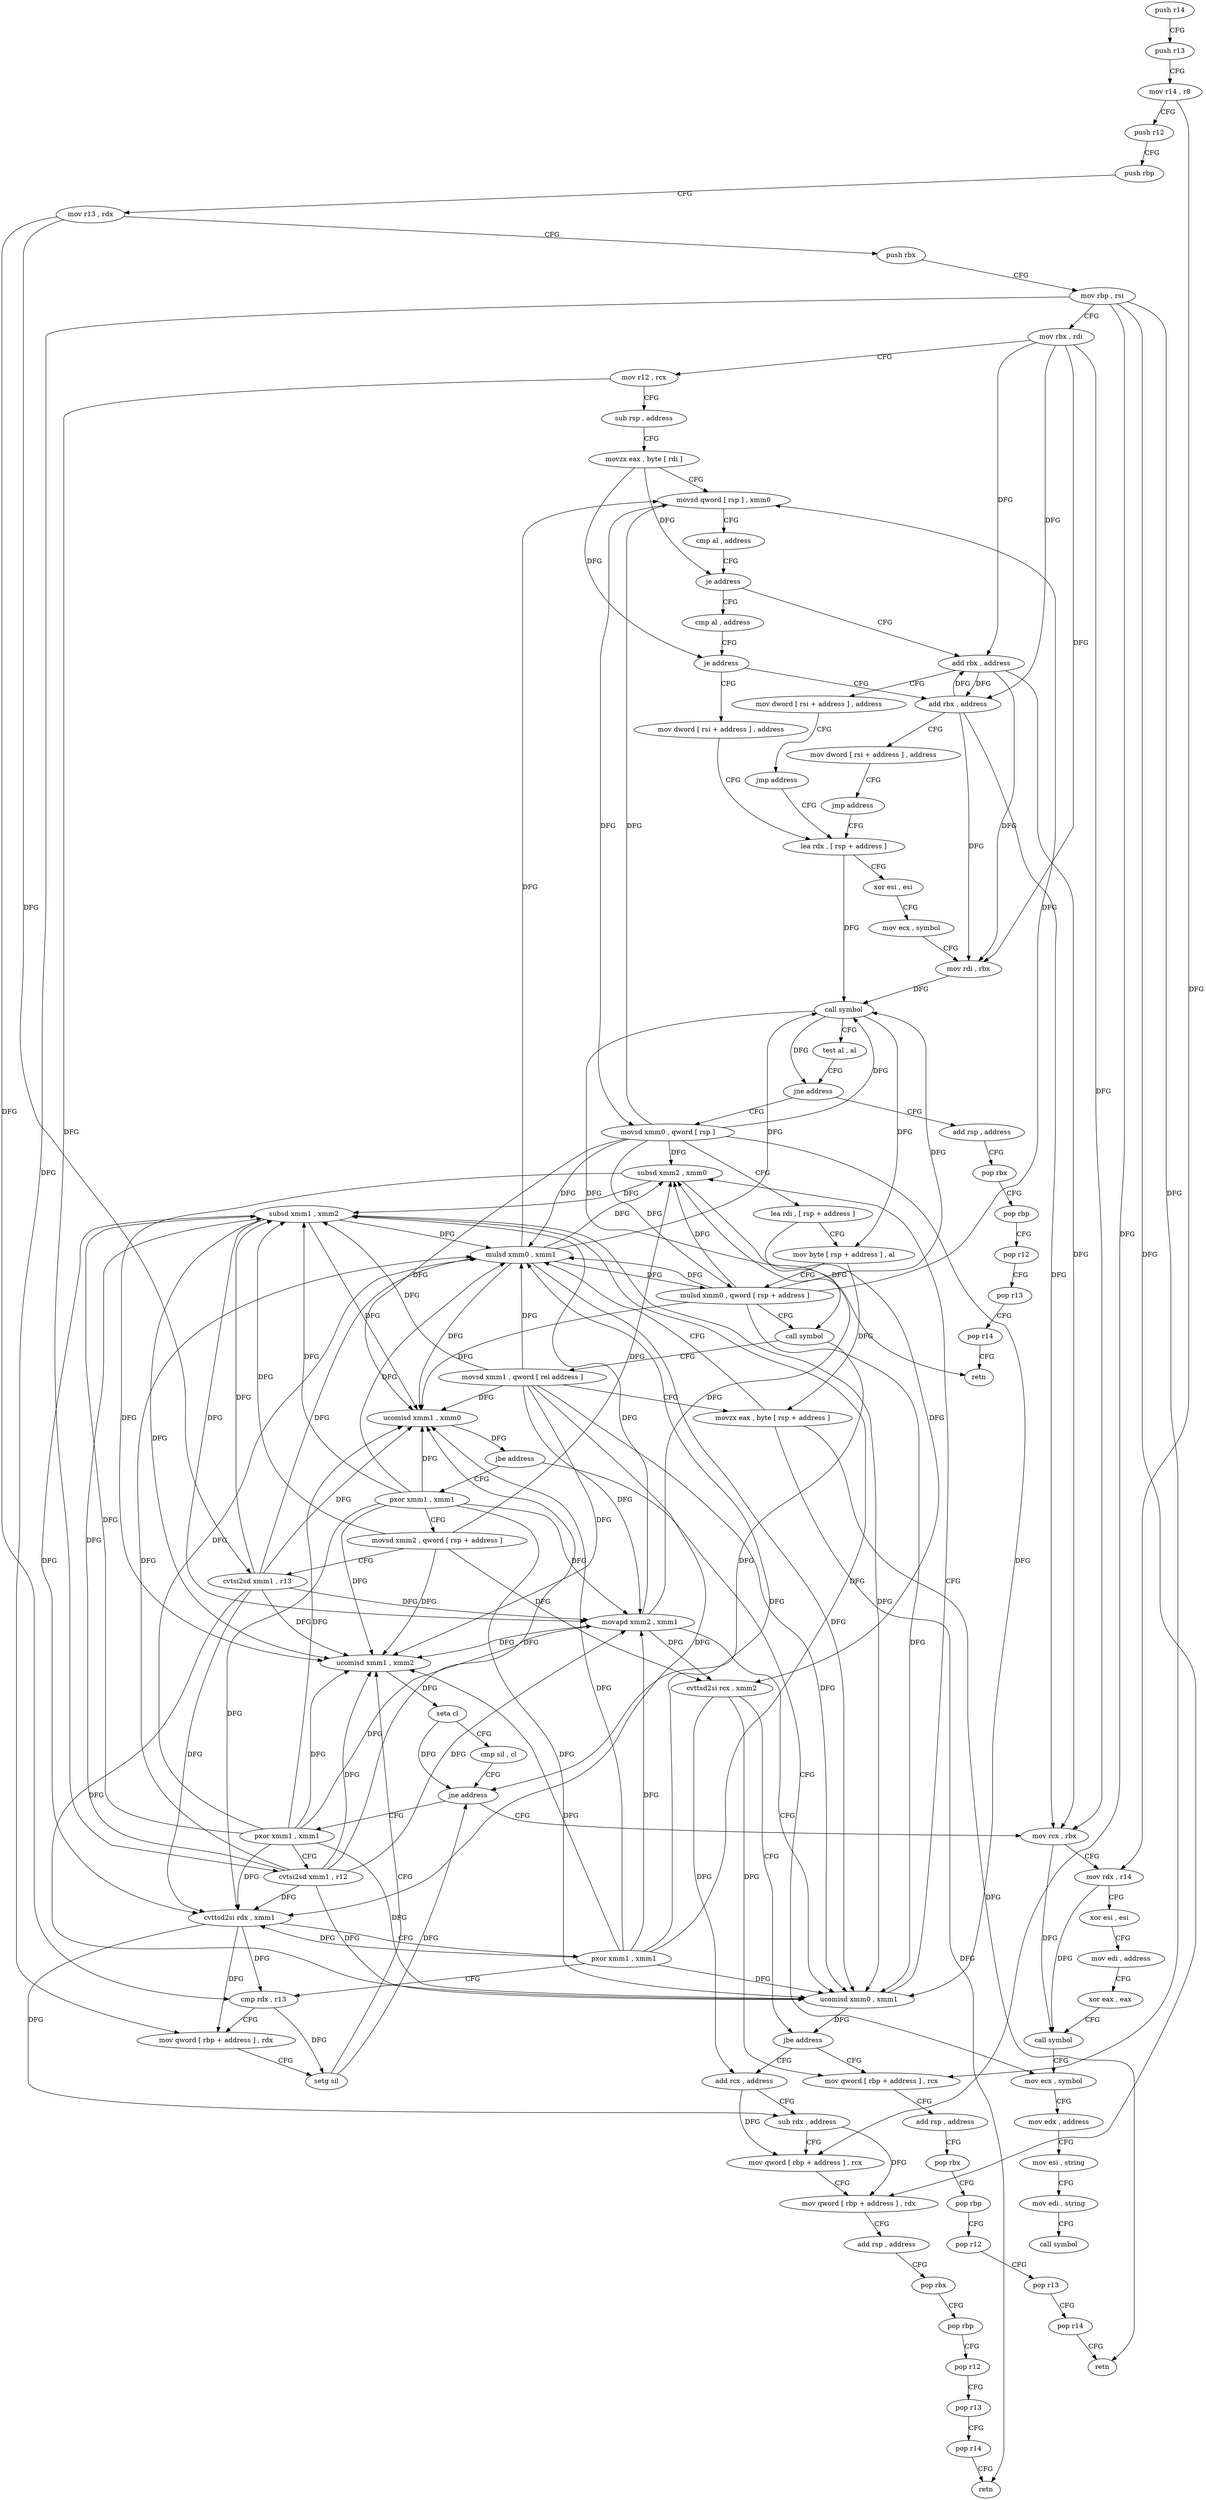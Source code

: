 digraph "func" {
"4244608" [label = "push r14" ]
"4244610" [label = "push r13" ]
"4244612" [label = "mov r14 , r8" ]
"4244615" [label = "push r12" ]
"4244617" [label = "push rbp" ]
"4244618" [label = "mov r13 , rdx" ]
"4244621" [label = "push rbx" ]
"4244622" [label = "mov rbp , rsi" ]
"4244625" [label = "mov rbx , rdi" ]
"4244628" [label = "mov r12 , rcx" ]
"4244631" [label = "sub rsp , address" ]
"4244635" [label = "movzx eax , byte [ rdi ]" ]
"4244638" [label = "movsd qword [ rsp ] , xmm0" ]
"4244643" [label = "cmp al , address" ]
"4244645" [label = "je address" ]
"4244888" [label = "add rbx , address" ]
"4244651" [label = "cmp al , address" ]
"4244892" [label = "mov dword [ rsi + address ] , address" ]
"4244899" [label = "jmp address" ]
"4244662" [label = "lea rdx , [ rsp + address ]" ]
"4244653" [label = "je address" ]
"4244704" [label = "add rbx , address" ]
"4244655" [label = "mov dword [ rsi + address ] , address" ]
"4244667" [label = "xor esi , esi" ]
"4244669" [label = "mov ecx , symbol" ]
"4244674" [label = "mov rdi , rbx" ]
"4244677" [label = "call symbol" ]
"4244682" [label = "test al , al" ]
"4244684" [label = "jne address" ]
"4244720" [label = "movsd xmm0 , qword [ rsp ]" ]
"4244686" [label = "add rsp , address" ]
"4244708" [label = "mov dword [ rsi + address ] , address" ]
"4244715" [label = "jmp address" ]
"4244725" [label = "lea rdi , [ rsp + address ]" ]
"4244730" [label = "mov byte [ rsp + address ] , al" ]
"4244734" [label = "mulsd xmm0 , qword [ rsp + address ]" ]
"4244740" [label = "call symbol" ]
"4244745" [label = "movsd xmm1 , qword [ rel address ]" ]
"4244753" [label = "movzx eax , byte [ rsp + address ]" ]
"4244758" [label = "mulsd xmm0 , xmm1" ]
"4244762" [label = "ucomisd xmm1 , xmm0" ]
"4244766" [label = "jbe address" ]
"4244949" [label = "mov ecx , symbol" ]
"4244772" [label = "pxor xmm1 , xmm1" ]
"4244690" [label = "pop rbx" ]
"4244691" [label = "pop rbp" ]
"4244692" [label = "pop r12" ]
"4244694" [label = "pop r13" ]
"4244696" [label = "pop r14" ]
"4244698" [label = "retn" ]
"4244954" [label = "mov edx , address" ]
"4244959" [label = "mov esi , string" ]
"4244964" [label = "mov edi , string" ]
"4244969" [label = "call symbol" ]
"4244776" [label = "movsd xmm2 , qword [ rsp + address ]" ]
"4244782" [label = "cvtsi2sd xmm1 , r13" ]
"4244787" [label = "subsd xmm1 , xmm2" ]
"4244791" [label = "cvttsd2si rdx , xmm1" ]
"4244796" [label = "pxor xmm1 , xmm1" ]
"4244800" [label = "cmp rdx , r13" ]
"4244803" [label = "mov qword [ rbp + address ] , rdx" ]
"4244807" [label = "setg sil" ]
"4244811" [label = "ucomisd xmm1 , xmm2" ]
"4244815" [label = "seta cl" ]
"4244818" [label = "cmp sil , cl" ]
"4244821" [label = "jne address" ]
"4244929" [label = "mov rcx , rbx" ]
"4244823" [label = "pxor xmm1 , xmm1" ]
"4244932" [label = "mov rdx , r14" ]
"4244935" [label = "xor esi , esi" ]
"4244937" [label = "mov edi , address" ]
"4244942" [label = "xor eax , eax" ]
"4244944" [label = "call symbol" ]
"4244827" [label = "cvtsi2sd xmm1 , r12" ]
"4244832" [label = "movapd xmm2 , xmm1" ]
"4244836" [label = "ucomisd xmm0 , xmm1" ]
"4244840" [label = "subsd xmm2 , xmm0" ]
"4244844" [label = "cvttsd2si rcx , xmm2" ]
"4244849" [label = "jbe address" ]
"4244912" [label = "mov qword [ rbp + address ] , rcx" ]
"4244851" [label = "add rcx , address" ]
"4244916" [label = "add rsp , address" ]
"4244920" [label = "pop rbx" ]
"4244921" [label = "pop rbp" ]
"4244922" [label = "pop r12" ]
"4244924" [label = "pop r13" ]
"4244926" [label = "pop r14" ]
"4244928" [label = "retn" ]
"4244858" [label = "sub rdx , address" ]
"4244862" [label = "mov qword [ rbp + address ] , rcx" ]
"4244866" [label = "mov qword [ rbp + address ] , rdx" ]
"4244870" [label = "add rsp , address" ]
"4244874" [label = "pop rbx" ]
"4244875" [label = "pop rbp" ]
"4244876" [label = "pop r12" ]
"4244878" [label = "pop r13" ]
"4244880" [label = "pop r14" ]
"4244882" [label = "retn" ]
"4244608" -> "4244610" [ label = "CFG" ]
"4244610" -> "4244612" [ label = "CFG" ]
"4244612" -> "4244615" [ label = "CFG" ]
"4244612" -> "4244932" [ label = "DFG" ]
"4244615" -> "4244617" [ label = "CFG" ]
"4244617" -> "4244618" [ label = "CFG" ]
"4244618" -> "4244621" [ label = "CFG" ]
"4244618" -> "4244782" [ label = "DFG" ]
"4244618" -> "4244800" [ label = "DFG" ]
"4244621" -> "4244622" [ label = "CFG" ]
"4244622" -> "4244625" [ label = "CFG" ]
"4244622" -> "4244803" [ label = "DFG" ]
"4244622" -> "4244912" [ label = "DFG" ]
"4244622" -> "4244862" [ label = "DFG" ]
"4244622" -> "4244866" [ label = "DFG" ]
"4244625" -> "4244628" [ label = "CFG" ]
"4244625" -> "4244888" [ label = "DFG" ]
"4244625" -> "4244674" [ label = "DFG" ]
"4244625" -> "4244704" [ label = "DFG" ]
"4244625" -> "4244929" [ label = "DFG" ]
"4244628" -> "4244631" [ label = "CFG" ]
"4244628" -> "4244827" [ label = "DFG" ]
"4244631" -> "4244635" [ label = "CFG" ]
"4244635" -> "4244638" [ label = "CFG" ]
"4244635" -> "4244645" [ label = "DFG" ]
"4244635" -> "4244653" [ label = "DFG" ]
"4244638" -> "4244643" [ label = "CFG" ]
"4244638" -> "4244720" [ label = "DFG" ]
"4244643" -> "4244645" [ label = "CFG" ]
"4244645" -> "4244888" [ label = "CFG" ]
"4244645" -> "4244651" [ label = "CFG" ]
"4244888" -> "4244892" [ label = "CFG" ]
"4244888" -> "4244674" [ label = "DFG" ]
"4244888" -> "4244704" [ label = "DFG" ]
"4244888" -> "4244929" [ label = "DFG" ]
"4244651" -> "4244653" [ label = "CFG" ]
"4244892" -> "4244899" [ label = "CFG" ]
"4244899" -> "4244662" [ label = "CFG" ]
"4244662" -> "4244667" [ label = "CFG" ]
"4244662" -> "4244677" [ label = "DFG" ]
"4244653" -> "4244704" [ label = "CFG" ]
"4244653" -> "4244655" [ label = "CFG" ]
"4244704" -> "4244708" [ label = "CFG" ]
"4244704" -> "4244888" [ label = "DFG" ]
"4244704" -> "4244674" [ label = "DFG" ]
"4244704" -> "4244929" [ label = "DFG" ]
"4244655" -> "4244662" [ label = "CFG" ]
"4244667" -> "4244669" [ label = "CFG" ]
"4244669" -> "4244674" [ label = "CFG" ]
"4244674" -> "4244677" [ label = "DFG" ]
"4244677" -> "4244682" [ label = "CFG" ]
"4244677" -> "4244684" [ label = "DFG" ]
"4244677" -> "4244730" [ label = "DFG" ]
"4244677" -> "4244698" [ label = "DFG" ]
"4244682" -> "4244684" [ label = "CFG" ]
"4244684" -> "4244720" [ label = "CFG" ]
"4244684" -> "4244686" [ label = "CFG" ]
"4244720" -> "4244725" [ label = "CFG" ]
"4244720" -> "4244638" [ label = "DFG" ]
"4244720" -> "4244677" [ label = "DFG" ]
"4244720" -> "4244734" [ label = "DFG" ]
"4244720" -> "4244758" [ label = "DFG" ]
"4244720" -> "4244762" [ label = "DFG" ]
"4244720" -> "4244836" [ label = "DFG" ]
"4244720" -> "4244840" [ label = "DFG" ]
"4244686" -> "4244690" [ label = "CFG" ]
"4244708" -> "4244715" [ label = "CFG" ]
"4244715" -> "4244662" [ label = "CFG" ]
"4244725" -> "4244730" [ label = "CFG" ]
"4244725" -> "4244740" [ label = "DFG" ]
"4244730" -> "4244734" [ label = "CFG" ]
"4244730" -> "4244753" [ label = "DFG" ]
"4244734" -> "4244740" [ label = "CFG" ]
"4244734" -> "4244638" [ label = "DFG" ]
"4244734" -> "4244677" [ label = "DFG" ]
"4244734" -> "4244758" [ label = "DFG" ]
"4244734" -> "4244762" [ label = "DFG" ]
"4244734" -> "4244836" [ label = "DFG" ]
"4244734" -> "4244840" [ label = "DFG" ]
"4244740" -> "4244745" [ label = "CFG" ]
"4244740" -> "4244821" [ label = "DFG" ]
"4244745" -> "4244753" [ label = "CFG" ]
"4244745" -> "4244758" [ label = "DFG" ]
"4244745" -> "4244762" [ label = "DFG" ]
"4244745" -> "4244787" [ label = "DFG" ]
"4244745" -> "4244791" [ label = "DFG" ]
"4244745" -> "4244811" [ label = "DFG" ]
"4244745" -> "4244832" [ label = "DFG" ]
"4244745" -> "4244836" [ label = "DFG" ]
"4244753" -> "4244758" [ label = "CFG" ]
"4244753" -> "4244928" [ label = "DFG" ]
"4244753" -> "4244882" [ label = "DFG" ]
"4244758" -> "4244762" [ label = "DFG" ]
"4244758" -> "4244638" [ label = "DFG" ]
"4244758" -> "4244677" [ label = "DFG" ]
"4244758" -> "4244734" [ label = "DFG" ]
"4244758" -> "4244836" [ label = "DFG" ]
"4244758" -> "4244840" [ label = "DFG" ]
"4244762" -> "4244766" [ label = "DFG" ]
"4244766" -> "4244949" [ label = "CFG" ]
"4244766" -> "4244772" [ label = "CFG" ]
"4244949" -> "4244954" [ label = "CFG" ]
"4244772" -> "4244776" [ label = "CFG" ]
"4244772" -> "4244758" [ label = "DFG" ]
"4244772" -> "4244762" [ label = "DFG" ]
"4244772" -> "4244787" [ label = "DFG" ]
"4244772" -> "4244791" [ label = "DFG" ]
"4244772" -> "4244811" [ label = "DFG" ]
"4244772" -> "4244832" [ label = "DFG" ]
"4244772" -> "4244836" [ label = "DFG" ]
"4244690" -> "4244691" [ label = "CFG" ]
"4244691" -> "4244692" [ label = "CFG" ]
"4244692" -> "4244694" [ label = "CFG" ]
"4244694" -> "4244696" [ label = "CFG" ]
"4244696" -> "4244698" [ label = "CFG" ]
"4244954" -> "4244959" [ label = "CFG" ]
"4244959" -> "4244964" [ label = "CFG" ]
"4244964" -> "4244969" [ label = "CFG" ]
"4244776" -> "4244782" [ label = "CFG" ]
"4244776" -> "4244787" [ label = "DFG" ]
"4244776" -> "4244811" [ label = "DFG" ]
"4244776" -> "4244840" [ label = "DFG" ]
"4244776" -> "4244844" [ label = "DFG" ]
"4244782" -> "4244787" [ label = "DFG" ]
"4244782" -> "4244758" [ label = "DFG" ]
"4244782" -> "4244762" [ label = "DFG" ]
"4244782" -> "4244791" [ label = "DFG" ]
"4244782" -> "4244811" [ label = "DFG" ]
"4244782" -> "4244832" [ label = "DFG" ]
"4244782" -> "4244836" [ label = "DFG" ]
"4244787" -> "4244791" [ label = "DFG" ]
"4244787" -> "4244758" [ label = "DFG" ]
"4244787" -> "4244762" [ label = "DFG" ]
"4244787" -> "4244811" [ label = "DFG" ]
"4244787" -> "4244832" [ label = "DFG" ]
"4244787" -> "4244836" [ label = "DFG" ]
"4244791" -> "4244796" [ label = "CFG" ]
"4244791" -> "4244800" [ label = "DFG" ]
"4244791" -> "4244803" [ label = "DFG" ]
"4244791" -> "4244858" [ label = "DFG" ]
"4244796" -> "4244800" [ label = "CFG" ]
"4244796" -> "4244758" [ label = "DFG" ]
"4244796" -> "4244791" [ label = "DFG" ]
"4244796" -> "4244762" [ label = "DFG" ]
"4244796" -> "4244787" [ label = "DFG" ]
"4244796" -> "4244811" [ label = "DFG" ]
"4244796" -> "4244832" [ label = "DFG" ]
"4244796" -> "4244836" [ label = "DFG" ]
"4244800" -> "4244803" [ label = "CFG" ]
"4244800" -> "4244807" [ label = "DFG" ]
"4244803" -> "4244807" [ label = "CFG" ]
"4244807" -> "4244811" [ label = "CFG" ]
"4244807" -> "4244821" [ label = "DFG" ]
"4244811" -> "4244815" [ label = "DFG" ]
"4244815" -> "4244818" [ label = "CFG" ]
"4244815" -> "4244821" [ label = "DFG" ]
"4244818" -> "4244821" [ label = "CFG" ]
"4244821" -> "4244929" [ label = "CFG" ]
"4244821" -> "4244823" [ label = "CFG" ]
"4244929" -> "4244932" [ label = "CFG" ]
"4244929" -> "4244944" [ label = "DFG" ]
"4244823" -> "4244827" [ label = "CFG" ]
"4244823" -> "4244758" [ label = "DFG" ]
"4244823" -> "4244791" [ label = "DFG" ]
"4244823" -> "4244762" [ label = "DFG" ]
"4244823" -> "4244787" [ label = "DFG" ]
"4244823" -> "4244811" [ label = "DFG" ]
"4244823" -> "4244832" [ label = "DFG" ]
"4244823" -> "4244836" [ label = "DFG" ]
"4244932" -> "4244935" [ label = "CFG" ]
"4244932" -> "4244944" [ label = "DFG" ]
"4244935" -> "4244937" [ label = "CFG" ]
"4244937" -> "4244942" [ label = "CFG" ]
"4244942" -> "4244944" [ label = "CFG" ]
"4244944" -> "4244949" [ label = "CFG" ]
"4244827" -> "4244832" [ label = "DFG" ]
"4244827" -> "4244758" [ label = "DFG" ]
"4244827" -> "4244791" [ label = "DFG" ]
"4244827" -> "4244762" [ label = "DFG" ]
"4244827" -> "4244787" [ label = "DFG" ]
"4244827" -> "4244811" [ label = "DFG" ]
"4244827" -> "4244836" [ label = "DFG" ]
"4244832" -> "4244836" [ label = "CFG" ]
"4244832" -> "4244787" [ label = "DFG" ]
"4244832" -> "4244811" [ label = "DFG" ]
"4244832" -> "4244840" [ label = "DFG" ]
"4244832" -> "4244844" [ label = "DFG" ]
"4244836" -> "4244840" [ label = "CFG" ]
"4244836" -> "4244849" [ label = "DFG" ]
"4244840" -> "4244844" [ label = "DFG" ]
"4244840" -> "4244787" [ label = "DFG" ]
"4244840" -> "4244811" [ label = "DFG" ]
"4244844" -> "4244849" [ label = "CFG" ]
"4244844" -> "4244912" [ label = "DFG" ]
"4244844" -> "4244851" [ label = "DFG" ]
"4244849" -> "4244912" [ label = "CFG" ]
"4244849" -> "4244851" [ label = "CFG" ]
"4244912" -> "4244916" [ label = "CFG" ]
"4244851" -> "4244858" [ label = "CFG" ]
"4244851" -> "4244862" [ label = "DFG" ]
"4244916" -> "4244920" [ label = "CFG" ]
"4244920" -> "4244921" [ label = "CFG" ]
"4244921" -> "4244922" [ label = "CFG" ]
"4244922" -> "4244924" [ label = "CFG" ]
"4244924" -> "4244926" [ label = "CFG" ]
"4244926" -> "4244928" [ label = "CFG" ]
"4244858" -> "4244862" [ label = "CFG" ]
"4244858" -> "4244866" [ label = "DFG" ]
"4244862" -> "4244866" [ label = "CFG" ]
"4244866" -> "4244870" [ label = "CFG" ]
"4244870" -> "4244874" [ label = "CFG" ]
"4244874" -> "4244875" [ label = "CFG" ]
"4244875" -> "4244876" [ label = "CFG" ]
"4244876" -> "4244878" [ label = "CFG" ]
"4244878" -> "4244880" [ label = "CFG" ]
"4244880" -> "4244882" [ label = "CFG" ]
}
